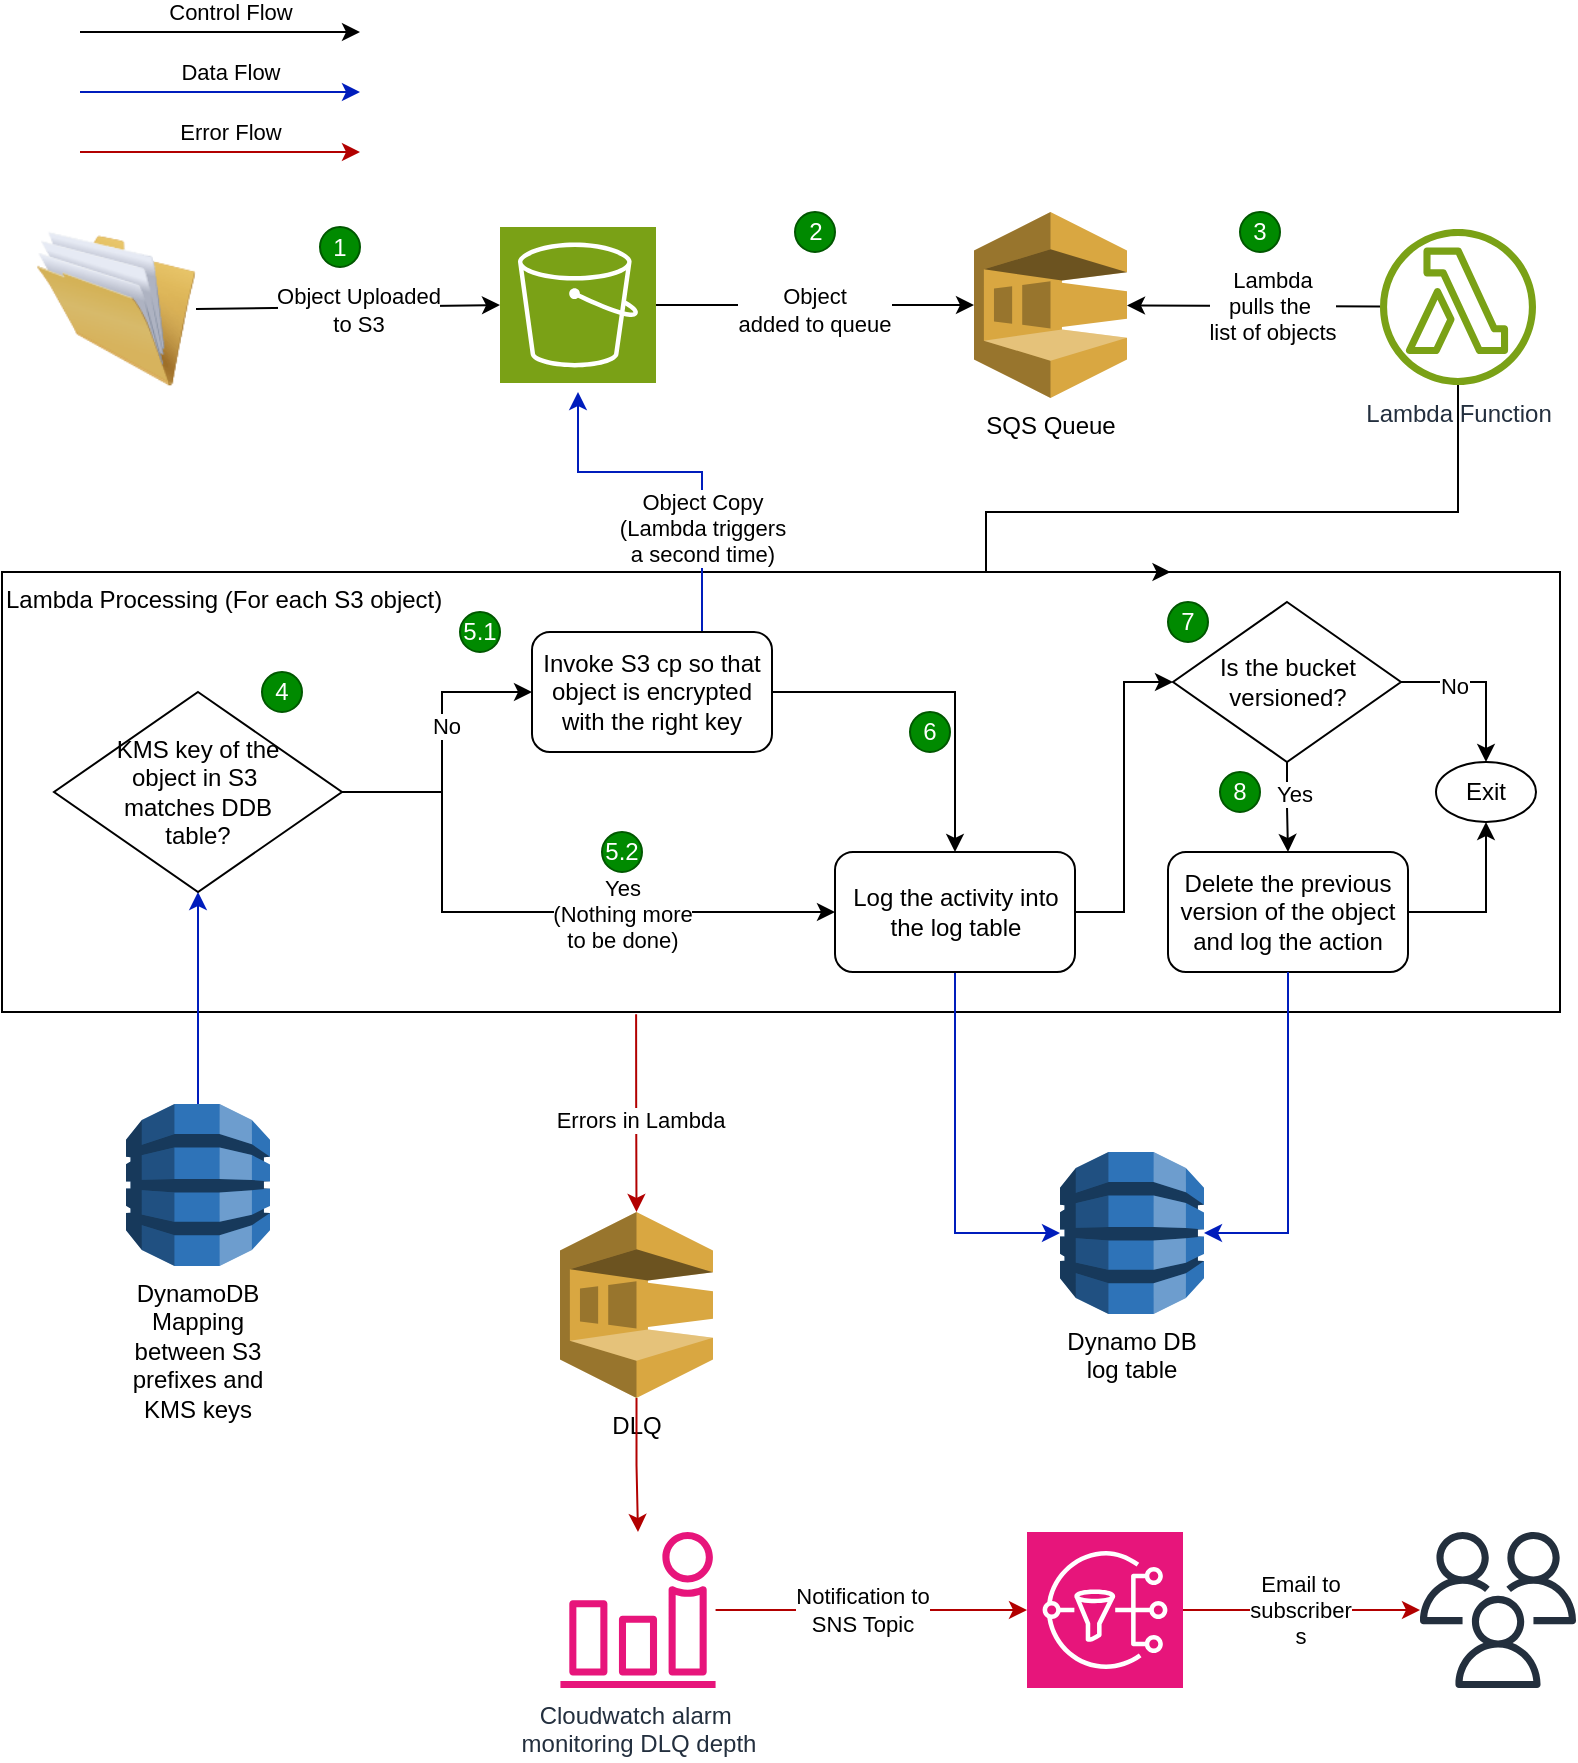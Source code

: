 <mxfile version="21.7.4" type="device">
  <diagram name="Page-1" id="md67o6z-KGEzQmAd9ywH">
    <mxGraphModel dx="1274" dy="669" grid="1" gridSize="10" guides="1" tooltips="1" connect="1" arrows="1" fold="1" page="1" pageScale="1" pageWidth="850" pageHeight="1100" math="0" shadow="0">
      <root>
        <mxCell id="0" />
        <mxCell id="1" parent="0" />
        <mxCell id="-wBVPvwHCN07OriVQO4T-7" value="" style="edgeStyle=orthogonalEdgeStyle;rounded=0;orthogonalLoop=1;jettySize=auto;html=1;entryX=0;entryY=0.5;entryDx=0;entryDy=0;entryPerimeter=0;" parent="1" source="-wBVPvwHCN07OriVQO4T-1" target="-wBVPvwHCN07OriVQO4T-5" edge="1">
          <mxGeometry relative="1" as="geometry">
            <mxPoint x="417" y="266.5" as="targetPoint" />
          </mxGeometry>
        </mxCell>
        <mxCell id="-wBVPvwHCN07OriVQO4T-8" value="&lt;div&gt;Object&lt;/div&gt;&lt;div&gt;added to queue&lt;/div&gt;" style="edgeLabel;html=1;align=center;verticalAlign=middle;resizable=0;points=[];" parent="-wBVPvwHCN07OriVQO4T-7" vertex="1" connectable="0">
          <mxGeometry x="-0.216" y="-2" relative="1" as="geometry">
            <mxPoint x="16" as="offset" />
          </mxGeometry>
        </mxCell>
        <mxCell id="-wBVPvwHCN07OriVQO4T-1" value="" style="sketch=0;points=[[0,0,0],[0.25,0,0],[0.5,0,0],[0.75,0,0],[1,0,0],[0,1,0],[0.25,1,0],[0.5,1,0],[0.75,1,0],[1,1,0],[0,0.25,0],[0,0.5,0],[0,0.75,0],[1,0.25,0],[1,0.5,0],[1,0.75,0]];outlineConnect=0;fontColor=#232F3E;fillColor=#7AA116;strokeColor=#ffffff;dashed=0;verticalLabelPosition=bottom;verticalAlign=top;align=center;html=1;fontSize=12;fontStyle=0;aspect=fixed;shape=mxgraph.aws4.resourceIcon;resIcon=mxgraph.aws4.s3;" parent="1" vertex="1">
          <mxGeometry x="280" y="227.5" width="78" height="78" as="geometry" />
        </mxCell>
        <mxCell id="-wBVPvwHCN07OriVQO4T-2" value="" style="image;html=1;image=img/lib/clip_art/general/Full_Folder_128x128.png" parent="1" vertex="1">
          <mxGeometry x="48" y="228.5" width="80" height="80" as="geometry" />
        </mxCell>
        <mxCell id="-wBVPvwHCN07OriVQO4T-3" value="" style="endArrow=classic;html=1;rounded=0;exitX=1;exitY=0.5;exitDx=0;exitDy=0;entryX=0;entryY=0.5;entryDx=0;entryDy=0;entryPerimeter=0;" parent="1" source="-wBVPvwHCN07OriVQO4T-2" target="-wBVPvwHCN07OriVQO4T-1" edge="1">
          <mxGeometry width="50" height="50" relative="1" as="geometry">
            <mxPoint x="420" y="297.5" as="sourcePoint" />
            <mxPoint x="470" y="247.5" as="targetPoint" />
          </mxGeometry>
        </mxCell>
        <mxCell id="-wBVPvwHCN07OriVQO4T-4" value="&lt;div&gt;Object Uploaded&lt;/div&gt;&lt;div&gt;to S3&lt;/div&gt;" style="edgeLabel;html=1;align=center;verticalAlign=middle;resizable=0;points=[];" parent="-wBVPvwHCN07OriVQO4T-3" vertex="1" connectable="0">
          <mxGeometry x="0.06" y="-1" relative="1" as="geometry">
            <mxPoint as="offset" />
          </mxGeometry>
        </mxCell>
        <mxCell id="-wBVPvwHCN07OriVQO4T-5" value="SQS Queue" style="outlineConnect=0;dashed=0;verticalLabelPosition=bottom;verticalAlign=top;align=center;html=1;shape=mxgraph.aws3.sqs;fillColor=#D9A741;gradientColor=none;" parent="1" vertex="1">
          <mxGeometry x="517" y="220" width="76.5" height="93" as="geometry" />
        </mxCell>
        <mxCell id="-wBVPvwHCN07OriVQO4T-22" style="edgeStyle=orthogonalEdgeStyle;rounded=0;orthogonalLoop=1;jettySize=auto;html=1;entryX=0.75;entryY=0;entryDx=0;entryDy=0;" parent="1" source="-wBVPvwHCN07OriVQO4T-9" target="-wBVPvwHCN07OriVQO4T-21" edge="1">
          <mxGeometry relative="1" as="geometry">
            <Array as="points">
              <mxPoint x="759" y="370" />
              <mxPoint x="523" y="370" />
              <mxPoint x="523" y="400" />
            </Array>
          </mxGeometry>
        </mxCell>
        <mxCell id="-wBVPvwHCN07OriVQO4T-9" value="Lambda Function" style="sketch=0;outlineConnect=0;fontColor=#232F3E;gradientColor=none;fillColor=#7AA116;strokeColor=none;dashed=0;verticalLabelPosition=bottom;verticalAlign=top;align=center;html=1;fontSize=12;fontStyle=0;aspect=fixed;pointerEvents=1;shape=mxgraph.aws4.lambda_function;" parent="1" vertex="1">
          <mxGeometry x="720" y="228.5" width="78" height="78" as="geometry" />
        </mxCell>
        <mxCell id="-wBVPvwHCN07OriVQO4T-12" value="" style="endArrow=classic;html=1;rounded=0;" parent="1" source="-wBVPvwHCN07OriVQO4T-9" target="-wBVPvwHCN07OriVQO4T-5" edge="1">
          <mxGeometry width="50" height="50" relative="1" as="geometry">
            <mxPoint x="440" y="297.5" as="sourcePoint" />
            <mxPoint x="610" y="167.5" as="targetPoint" />
          </mxGeometry>
        </mxCell>
        <mxCell id="-wBVPvwHCN07OriVQO4T-13" value="&lt;div&gt;Lambda&lt;/div&gt;&lt;div&gt;pulls the&amp;nbsp;&lt;/div&gt;&lt;div&gt;list of objects&lt;/div&gt;" style="edgeLabel;html=1;align=center;verticalAlign=middle;resizable=0;points=[];" parent="-wBVPvwHCN07OriVQO4T-12" vertex="1" connectable="0">
          <mxGeometry x="0.243" y="2" relative="1" as="geometry">
            <mxPoint x="24" y="-2" as="offset" />
          </mxGeometry>
        </mxCell>
        <mxCell id="-wBVPvwHCN07OriVQO4T-15" value="1" style="ellipse;whiteSpace=wrap;html=1;aspect=fixed;fillColor=#008a00;strokeColor=#005700;fontColor=#ffffff;" parent="1" vertex="1">
          <mxGeometry x="190" y="227.5" width="20" height="20" as="geometry" />
        </mxCell>
        <mxCell id="A_8lDiOG-Rwr8X170_Jl-8" value="" style="edgeStyle=orthogonalEdgeStyle;rounded=0;orthogonalLoop=1;jettySize=auto;html=1;fillColor=#e51400;strokeColor=#B20000;exitX=0.407;exitY=1.005;exitDx=0;exitDy=0;exitPerimeter=0;" edge="1" parent="1" source="-wBVPvwHCN07OriVQO4T-21" target="A_8lDiOG-Rwr8X170_Jl-7">
          <mxGeometry relative="1" as="geometry" />
        </mxCell>
        <mxCell id="A_8lDiOG-Rwr8X170_Jl-9" value="Errors in Lambda" style="edgeLabel;html=1;align=center;verticalAlign=middle;resizable=0;points=[];" vertex="1" connectable="0" parent="A_8lDiOG-Rwr8X170_Jl-8">
          <mxGeometry x="0.074" y="1" relative="1" as="geometry">
            <mxPoint as="offset" />
          </mxGeometry>
        </mxCell>
        <mxCell id="-wBVPvwHCN07OriVQO4T-21" value="Lambda Processing (For each S3 object)" style="rounded=0;whiteSpace=wrap;html=1;align=left;verticalAlign=top;fillColor=none;" parent="1" vertex="1">
          <mxGeometry x="31" y="400" width="779" height="220" as="geometry" />
        </mxCell>
        <mxCell id="-wBVPvwHCN07OriVQO4T-18" value="2" style="ellipse;whiteSpace=wrap;html=1;aspect=fixed;fillColor=#008a00;strokeColor=#005700;fontColor=#ffffff;" parent="1" vertex="1">
          <mxGeometry x="427.5" y="220" width="20" height="20" as="geometry" />
        </mxCell>
        <mxCell id="-wBVPvwHCN07OriVQO4T-19" value="3" style="ellipse;whiteSpace=wrap;html=1;aspect=fixed;fillColor=#008a00;strokeColor=#005700;fontColor=#ffffff;" parent="1" vertex="1">
          <mxGeometry x="650" y="220" width="20" height="20" as="geometry" />
        </mxCell>
        <mxCell id="-wBVPvwHCN07OriVQO4T-27" value="" style="edgeStyle=orthogonalEdgeStyle;rounded=0;orthogonalLoop=1;jettySize=auto;html=1;strokeColor=#001DBC;fillColor=#0050ef;" parent="1" source="-wBVPvwHCN07OriVQO4T-23" target="-wBVPvwHCN07OriVQO4T-24" edge="1">
          <mxGeometry relative="1" as="geometry" />
        </mxCell>
        <mxCell id="-wBVPvwHCN07OriVQO4T-23" value="&lt;div&gt;DynamoDB&lt;/div&gt;&lt;div&gt;Mapping between S3 prefixes and KMS keys&lt;/div&gt;" style="outlineConnect=0;dashed=0;verticalLabelPosition=bottom;verticalAlign=top;align=center;html=1;shape=mxgraph.aws3.dynamo_db;fillColor=#2E73B8;gradientColor=none;whiteSpace=wrap;" parent="1" vertex="1">
          <mxGeometry x="93" y="666" width="72" height="81" as="geometry" />
        </mxCell>
        <mxCell id="-wBVPvwHCN07OriVQO4T-35" value="" style="edgeStyle=orthogonalEdgeStyle;rounded=0;orthogonalLoop=1;jettySize=auto;html=1;" parent="1" source="-wBVPvwHCN07OriVQO4T-24" target="-wBVPvwHCN07OriVQO4T-32" edge="1">
          <mxGeometry relative="1" as="geometry">
            <Array as="points">
              <mxPoint x="251" y="510" />
              <mxPoint x="251" y="570" />
            </Array>
          </mxGeometry>
        </mxCell>
        <mxCell id="-wBVPvwHCN07OriVQO4T-53" value="&lt;div&gt;Yes&lt;/div&gt;&lt;div&gt;(Nothing more&lt;/div&gt;&lt;div&gt;to be done)&lt;br&gt;&lt;/div&gt;" style="edgeLabel;html=1;align=center;verticalAlign=middle;resizable=0;points=[];" parent="-wBVPvwHCN07OriVQO4T-35" vertex="1" connectable="0">
          <mxGeometry x="-0.444" y="2" relative="1" as="geometry">
            <mxPoint x="88" y="26" as="offset" />
          </mxGeometry>
        </mxCell>
        <mxCell id="-wBVPvwHCN07OriVQO4T-37" value="" style="edgeStyle=orthogonalEdgeStyle;rounded=0;orthogonalLoop=1;jettySize=auto;html=1;" parent="1" source="-wBVPvwHCN07OriVQO4T-24" target="-wBVPvwHCN07OriVQO4T-38" edge="1">
          <mxGeometry relative="1" as="geometry">
            <mxPoint x="293" y="460" as="targetPoint" />
            <Array as="points">
              <mxPoint x="251" y="510" />
              <mxPoint x="251" y="460" />
            </Array>
          </mxGeometry>
        </mxCell>
        <mxCell id="-wBVPvwHCN07OriVQO4T-52" value="No" style="edgeLabel;html=1;align=center;verticalAlign=middle;resizable=0;points=[];" parent="-wBVPvwHCN07OriVQO4T-37" vertex="1" connectable="0">
          <mxGeometry x="0.145" y="-2" relative="1" as="geometry">
            <mxPoint as="offset" />
          </mxGeometry>
        </mxCell>
        <mxCell id="-wBVPvwHCN07OriVQO4T-24" value="&lt;div&gt;KMS key of the&lt;/div&gt;&lt;div&gt;object in S3&amp;nbsp;&lt;/div&gt;&lt;div&gt;matches DDB&lt;/div&gt;&lt;div&gt;table?&lt;/div&gt;" style="rhombus;whiteSpace=wrap;html=1;" parent="1" vertex="1">
          <mxGeometry x="57" y="460" width="144" height="100" as="geometry" />
        </mxCell>
        <mxCell id="-wBVPvwHCN07OriVQO4T-47" value="" style="edgeStyle=orthogonalEdgeStyle;rounded=0;orthogonalLoop=1;jettySize=auto;html=1;strokeColor=#001DBC;fillColor=#0050ef;entryX=0;entryY=0.5;entryDx=0;entryDy=0;entryPerimeter=0;" parent="1" source="-wBVPvwHCN07OriVQO4T-32" target="-wBVPvwHCN07OriVQO4T-45" edge="1">
          <mxGeometry relative="1" as="geometry">
            <mxPoint x="681" y="570" as="targetPoint" />
          </mxGeometry>
        </mxCell>
        <mxCell id="-wBVPvwHCN07OriVQO4T-32" value="&lt;div&gt;Log the activity into the log table&lt;/div&gt;" style="rounded=1;whiteSpace=wrap;html=1;" parent="1" vertex="1">
          <mxGeometry x="447.5" y="540" width="120" height="60" as="geometry" />
        </mxCell>
        <mxCell id="-wBVPvwHCN07OriVQO4T-44" value="" style="edgeStyle=orthogonalEdgeStyle;rounded=0;orthogonalLoop=1;jettySize=auto;html=1;entryX=0.5;entryY=0;entryDx=0;entryDy=0;" parent="1" source="-wBVPvwHCN07OriVQO4T-38" target="-wBVPvwHCN07OriVQO4T-32" edge="1">
          <mxGeometry relative="1" as="geometry">
            <mxPoint x="493" y="460" as="targetPoint" />
          </mxGeometry>
        </mxCell>
        <mxCell id="-wBVPvwHCN07OriVQO4T-50" value="" style="edgeStyle=orthogonalEdgeStyle;rounded=0;orthogonalLoop=1;jettySize=auto;html=1;exitX=0.5;exitY=0;exitDx=0;exitDy=0;strokeColor=#001DBC;fillColor=#0050ef;" parent="1" source="-wBVPvwHCN07OriVQO4T-38" edge="1">
          <mxGeometry relative="1" as="geometry">
            <mxPoint x="319" y="310" as="targetPoint" />
            <Array as="points">
              <mxPoint x="381" y="350" />
              <mxPoint x="319" y="350" />
            </Array>
          </mxGeometry>
        </mxCell>
        <mxCell id="-wBVPvwHCN07OriVQO4T-51" value="&lt;div&gt;Object Copy&lt;/div&gt;&lt;div&gt;(Lambda triggers&lt;/div&gt;&lt;div&gt;a second time)&lt;/div&gt;" style="edgeLabel;html=1;align=center;verticalAlign=middle;resizable=0;points=[];" parent="-wBVPvwHCN07OriVQO4T-50" vertex="1" connectable="0">
          <mxGeometry x="-0.421" y="-2" relative="1" as="geometry">
            <mxPoint x="-2" y="-17" as="offset" />
          </mxGeometry>
        </mxCell>
        <mxCell id="-wBVPvwHCN07OriVQO4T-38" value="Invoke S3 cp so that object is encrypted with the right key" style="rounded=1;whiteSpace=wrap;html=1;" parent="1" vertex="1">
          <mxGeometry x="296" y="430" width="120" height="60" as="geometry" />
        </mxCell>
        <mxCell id="-wBVPvwHCN07OriVQO4T-39" value="4" style="ellipse;whiteSpace=wrap;html=1;aspect=fixed;fillColor=#008a00;strokeColor=#005700;fontColor=#ffffff;" parent="1" vertex="1">
          <mxGeometry x="161" y="450" width="20" height="20" as="geometry" />
        </mxCell>
        <mxCell id="-wBVPvwHCN07OriVQO4T-40" value="5.1" style="ellipse;whiteSpace=wrap;html=1;aspect=fixed;fillColor=#008a00;strokeColor=#005700;fontColor=#ffffff;" parent="1" vertex="1">
          <mxGeometry x="260" y="420" width="20" height="20" as="geometry" />
        </mxCell>
        <mxCell id="-wBVPvwHCN07OriVQO4T-42" value="5.2" style="ellipse;whiteSpace=wrap;html=1;aspect=fixed;fillColor=#008a00;strokeColor=#005700;fontColor=#ffffff;" parent="1" vertex="1">
          <mxGeometry x="331" y="530" width="20" height="20" as="geometry" />
        </mxCell>
        <mxCell id="-wBVPvwHCN07OriVQO4T-45" value="Dynamo DB log table" style="outlineConnect=0;dashed=0;verticalLabelPosition=bottom;verticalAlign=top;align=center;html=1;shape=mxgraph.aws3.dynamo_db;fillColor=#2E73B8;gradientColor=none;whiteSpace=wrap;" parent="1" vertex="1">
          <mxGeometry x="560" y="690" width="72" height="81" as="geometry" />
        </mxCell>
        <mxCell id="-wBVPvwHCN07OriVQO4T-49" value="6" style="ellipse;whiteSpace=wrap;html=1;aspect=fixed;fillColor=#008a00;strokeColor=#005700;fontColor=#ffffff;" parent="1" vertex="1">
          <mxGeometry x="485" y="470" width="20" height="20" as="geometry" />
        </mxCell>
        <mxCell id="h_5dXG6NQXzy11Per7Oq-4" value="" style="edgeStyle=orthogonalEdgeStyle;rounded=0;orthogonalLoop=1;jettySize=auto;html=1;" parent="1" source="h_5dXG6NQXzy11Per7Oq-1" target="h_5dXG6NQXzy11Per7Oq-3" edge="1">
          <mxGeometry relative="1" as="geometry" />
        </mxCell>
        <mxCell id="h_5dXG6NQXzy11Per7Oq-10" value="Yes" style="edgeLabel;html=1;align=center;verticalAlign=middle;resizable=0;points=[];" parent="h_5dXG6NQXzy11Per7Oq-4" vertex="1" connectable="0">
          <mxGeometry x="-0.41" y="3" relative="1" as="geometry">
            <mxPoint y="2" as="offset" />
          </mxGeometry>
        </mxCell>
        <mxCell id="h_5dXG6NQXzy11Per7Oq-1" value="&lt;div&gt;Is the bucket versioned?&lt;/div&gt;" style="rhombus;whiteSpace=wrap;html=1;" parent="1" vertex="1">
          <mxGeometry x="616.5" y="415" width="114" height="80" as="geometry" />
        </mxCell>
        <mxCell id="h_5dXG6NQXzy11Per7Oq-2" value="" style="edgeStyle=orthogonalEdgeStyle;rounded=0;orthogonalLoop=1;jettySize=auto;html=1;entryX=0;entryY=0.5;entryDx=0;entryDy=0;exitX=1;exitY=0.5;exitDx=0;exitDy=0;" parent="1" source="-wBVPvwHCN07OriVQO4T-32" target="h_5dXG6NQXzy11Per7Oq-1" edge="1">
          <mxGeometry relative="1" as="geometry">
            <mxPoint x="518" y="550" as="targetPoint" />
            <mxPoint x="451" y="470" as="sourcePoint" />
          </mxGeometry>
        </mxCell>
        <mxCell id="h_5dXG6NQXzy11Per7Oq-3" value="&lt;div&gt;Delete the previous version of the object and log the action&lt;/div&gt;" style="rounded=1;whiteSpace=wrap;html=1;" parent="1" vertex="1">
          <mxGeometry x="614" y="540" width="120" height="60" as="geometry" />
        </mxCell>
        <mxCell id="h_5dXG6NQXzy11Per7Oq-5" value="" style="edgeStyle=orthogonalEdgeStyle;rounded=0;orthogonalLoop=1;jettySize=auto;html=1;strokeColor=#001DBC;exitX=0.5;exitY=1;exitDx=0;exitDy=0;entryX=1;entryY=0.5;entryDx=0;entryDy=0;entryPerimeter=0;fillColor=#0050ef;" parent="1" source="h_5dXG6NQXzy11Per7Oq-3" target="-wBVPvwHCN07OriVQO4T-45" edge="1">
          <mxGeometry relative="1" as="geometry">
            <mxPoint x="518" y="676" as="targetPoint" />
            <mxPoint x="518" y="610" as="sourcePoint" />
          </mxGeometry>
        </mxCell>
        <mxCell id="h_5dXG6NQXzy11Per7Oq-6" value="Exit" style="ellipse;whiteSpace=wrap;html=1;" parent="1" vertex="1">
          <mxGeometry x="748" y="495" width="50" height="30" as="geometry" />
        </mxCell>
        <mxCell id="h_5dXG6NQXzy11Per7Oq-7" value="" style="edgeStyle=orthogonalEdgeStyle;rounded=0;orthogonalLoop=1;jettySize=auto;html=1;entryX=0.5;entryY=0;entryDx=0;entryDy=0;exitX=1;exitY=0.5;exitDx=0;exitDy=0;" parent="1" source="h_5dXG6NQXzy11Per7Oq-1" target="h_5dXG6NQXzy11Per7Oq-6" edge="1">
          <mxGeometry relative="1" as="geometry">
            <mxPoint x="627" y="480" as="targetPoint" />
            <mxPoint x="578" y="580" as="sourcePoint" />
          </mxGeometry>
        </mxCell>
        <mxCell id="h_5dXG6NQXzy11Per7Oq-9" value="No" style="edgeLabel;html=1;align=center;verticalAlign=middle;resizable=0;points=[];" parent="h_5dXG6NQXzy11Per7Oq-7" vertex="1" connectable="0">
          <mxGeometry x="-0.393" y="-2" relative="1" as="geometry">
            <mxPoint x="1" as="offset" />
          </mxGeometry>
        </mxCell>
        <mxCell id="h_5dXG6NQXzy11Per7Oq-8" value="" style="edgeStyle=orthogonalEdgeStyle;rounded=0;orthogonalLoop=1;jettySize=auto;html=1;entryX=0.5;entryY=1;entryDx=0;entryDy=0;exitX=1;exitY=0.5;exitDx=0;exitDy=0;" parent="1" source="h_5dXG6NQXzy11Per7Oq-3" target="h_5dXG6NQXzy11Per7Oq-6" edge="1">
          <mxGeometry relative="1" as="geometry">
            <mxPoint x="783" y="505" as="targetPoint" />
            <mxPoint x="741" y="480" as="sourcePoint" />
          </mxGeometry>
        </mxCell>
        <mxCell id="h_5dXG6NQXzy11Per7Oq-11" value="7" style="ellipse;whiteSpace=wrap;html=1;aspect=fixed;fillColor=#008a00;strokeColor=#005700;fontColor=#ffffff;" parent="1" vertex="1">
          <mxGeometry x="614" y="415" width="20" height="20" as="geometry" />
        </mxCell>
        <mxCell id="h_5dXG6NQXzy11Per7Oq-12" value="8" style="ellipse;whiteSpace=wrap;html=1;aspect=fixed;fillColor=#008a00;strokeColor=#005700;fontColor=#ffffff;" parent="1" vertex="1">
          <mxGeometry x="640" y="500" width="20" height="20" as="geometry" />
        </mxCell>
        <mxCell id="A_8lDiOG-Rwr8X170_Jl-17" value="" style="edgeStyle=orthogonalEdgeStyle;rounded=0;orthogonalLoop=1;jettySize=auto;html=1;fillColor=#e51400;strokeColor=#B20000;" edge="1" parent="1" source="A_8lDiOG-Rwr8X170_Jl-1" target="A_8lDiOG-Rwr8X170_Jl-19">
          <mxGeometry relative="1" as="geometry" />
        </mxCell>
        <mxCell id="A_8lDiOG-Rwr8X170_Jl-18" value="&lt;div&gt;Email to&lt;/div&gt;&lt;div&gt;subscriber&lt;/div&gt;s" style="edgeLabel;html=1;align=center;verticalAlign=middle;resizable=0;points=[];" vertex="1" connectable="0" parent="A_8lDiOG-Rwr8X170_Jl-17">
          <mxGeometry x="-0.015" relative="1" as="geometry">
            <mxPoint as="offset" />
          </mxGeometry>
        </mxCell>
        <mxCell id="A_8lDiOG-Rwr8X170_Jl-1" value="" style="sketch=0;points=[[0,0,0],[0.25,0,0],[0.5,0,0],[0.75,0,0],[1,0,0],[0,1,0],[0.25,1,0],[0.5,1,0],[0.75,1,0],[1,1,0],[0,0.25,0],[0,0.5,0],[0,0.75,0],[1,0.25,0],[1,0.5,0],[1,0.75,0]];outlineConnect=0;fontColor=#232F3E;fillColor=#E7157B;strokeColor=#ffffff;dashed=0;verticalLabelPosition=bottom;verticalAlign=top;align=center;html=1;fontSize=12;fontStyle=0;aspect=fixed;shape=mxgraph.aws4.resourceIcon;resIcon=mxgraph.aws4.sns;" vertex="1" parent="1">
          <mxGeometry x="543.5" y="880" width="78" height="78" as="geometry" />
        </mxCell>
        <mxCell id="A_8lDiOG-Rwr8X170_Jl-7" value="DLQ" style="outlineConnect=0;dashed=0;verticalLabelPosition=bottom;verticalAlign=top;align=center;html=1;shape=mxgraph.aws3.sqs;fillColor=#D9A741;gradientColor=none;" vertex="1" parent="1">
          <mxGeometry x="310" y="720" width="76.5" height="93" as="geometry" />
        </mxCell>
        <mxCell id="A_8lDiOG-Rwr8X170_Jl-12" value="" style="edgeStyle=orthogonalEdgeStyle;rounded=0;orthogonalLoop=1;jettySize=auto;html=1;fillColor=#e51400;strokeColor=#B20000;" edge="1" parent="1" source="A_8lDiOG-Rwr8X170_Jl-7" target="A_8lDiOG-Rwr8X170_Jl-11">
          <mxGeometry relative="1" as="geometry" />
        </mxCell>
        <mxCell id="A_8lDiOG-Rwr8X170_Jl-13" value="" style="edgeStyle=orthogonalEdgeStyle;rounded=0;orthogonalLoop=1;jettySize=auto;html=1;fillColor=#e51400;strokeColor=#B20000;" edge="1" parent="1" source="A_8lDiOG-Rwr8X170_Jl-11" target="A_8lDiOG-Rwr8X170_Jl-1">
          <mxGeometry relative="1" as="geometry" />
        </mxCell>
        <mxCell id="A_8lDiOG-Rwr8X170_Jl-14" value="&lt;div&gt;Notification to&lt;/div&gt;&lt;div&gt;SNS Topic&lt;/div&gt;" style="edgeLabel;html=1;align=center;verticalAlign=middle;resizable=0;points=[];" vertex="1" connectable="0" parent="A_8lDiOG-Rwr8X170_Jl-13">
          <mxGeometry x="0.198" y="-2" relative="1" as="geometry">
            <mxPoint x="-21" y="-2" as="offset" />
          </mxGeometry>
        </mxCell>
        <mxCell id="A_8lDiOG-Rwr8X170_Jl-11" value="&lt;div&gt;Cloudwatch alarm&amp;nbsp;&lt;/div&gt;&lt;div&gt;monitoring DLQ depth&lt;/div&gt;" style="sketch=0;outlineConnect=0;fontColor=#232F3E;gradientColor=none;fillColor=#E7157B;strokeColor=none;dashed=0;verticalLabelPosition=bottom;verticalAlign=top;align=center;html=1;fontSize=12;fontStyle=0;aspect=fixed;pointerEvents=1;shape=mxgraph.aws4.alarm;" vertex="1" parent="1">
          <mxGeometry x="310" y="880" width="78" height="78" as="geometry" />
        </mxCell>
        <mxCell id="A_8lDiOG-Rwr8X170_Jl-19" value="" style="sketch=0;outlineConnect=0;fontColor=#232F3E;gradientColor=none;fillColor=#232F3D;strokeColor=none;dashed=0;verticalLabelPosition=bottom;verticalAlign=top;align=center;html=1;fontSize=12;fontStyle=0;aspect=fixed;pointerEvents=1;shape=mxgraph.aws4.users;" vertex="1" parent="1">
          <mxGeometry x="740" y="880" width="78" height="78" as="geometry" />
        </mxCell>
        <mxCell id="A_8lDiOG-Rwr8X170_Jl-22" value="" style="edgeStyle=orthogonalEdgeStyle;rounded=0;orthogonalLoop=1;jettySize=auto;html=1;" edge="1" parent="1">
          <mxGeometry relative="1" as="geometry">
            <mxPoint x="210" y="130" as="targetPoint" />
            <mxPoint x="70" y="130" as="sourcePoint" />
          </mxGeometry>
        </mxCell>
        <mxCell id="A_8lDiOG-Rwr8X170_Jl-23" value="&lt;div&gt;Control Flow&lt;/div&gt;" style="edgeLabel;html=1;align=center;verticalAlign=middle;resizable=0;points=[];" vertex="1" connectable="0" parent="A_8lDiOG-Rwr8X170_Jl-22">
          <mxGeometry x="-0.216" y="-2" relative="1" as="geometry">
            <mxPoint x="20" y="-12" as="offset" />
          </mxGeometry>
        </mxCell>
        <mxCell id="A_8lDiOG-Rwr8X170_Jl-24" value="" style="edgeStyle=orthogonalEdgeStyle;rounded=0;orthogonalLoop=1;jettySize=auto;html=1;strokeColor=#001DBC;fillColor=#0050ef;" edge="1" parent="1">
          <mxGeometry relative="1" as="geometry">
            <mxPoint x="210" y="160" as="targetPoint" />
            <mxPoint x="70" y="160" as="sourcePoint" />
          </mxGeometry>
        </mxCell>
        <mxCell id="A_8lDiOG-Rwr8X170_Jl-25" value="&lt;div&gt;Data Flow&lt;/div&gt;" style="edgeLabel;html=1;align=center;verticalAlign=middle;resizable=0;points=[];" vertex="1" connectable="0" parent="A_8lDiOG-Rwr8X170_Jl-24">
          <mxGeometry x="-0.216" y="-2" relative="1" as="geometry">
            <mxPoint x="20" y="-12" as="offset" />
          </mxGeometry>
        </mxCell>
        <mxCell id="A_8lDiOG-Rwr8X170_Jl-26" value="" style="edgeStyle=orthogonalEdgeStyle;rounded=0;orthogonalLoop=1;jettySize=auto;html=1;strokeColor=#B20000;fillColor=#e51400;" edge="1" parent="1">
          <mxGeometry relative="1" as="geometry">
            <mxPoint x="210" y="190" as="targetPoint" />
            <mxPoint x="70" y="190" as="sourcePoint" />
          </mxGeometry>
        </mxCell>
        <mxCell id="A_8lDiOG-Rwr8X170_Jl-27" value="Error Flow" style="edgeLabel;html=1;align=center;verticalAlign=middle;resizable=0;points=[];" vertex="1" connectable="0" parent="A_8lDiOG-Rwr8X170_Jl-26">
          <mxGeometry x="-0.216" y="-2" relative="1" as="geometry">
            <mxPoint x="20" y="-12" as="offset" />
          </mxGeometry>
        </mxCell>
      </root>
    </mxGraphModel>
  </diagram>
</mxfile>
